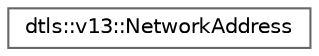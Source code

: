 digraph "Graphical Class Hierarchy"
{
 // LATEX_PDF_SIZE
  bgcolor="transparent";
  edge [fontname=Helvetica,fontsize=10,labelfontname=Helvetica,labelfontsize=10];
  node [fontname=Helvetica,fontsize=10,shape=box,height=0.2,width=0.4];
  rankdir="LR";
  Node0 [id="Node000000",label="dtls::v13::NetworkAddress",height=0.2,width=0.4,color="grey40", fillcolor="white", style="filled",URL="$structdtls_1_1v13_1_1NetworkAddress.html",tooltip=" "];
}
